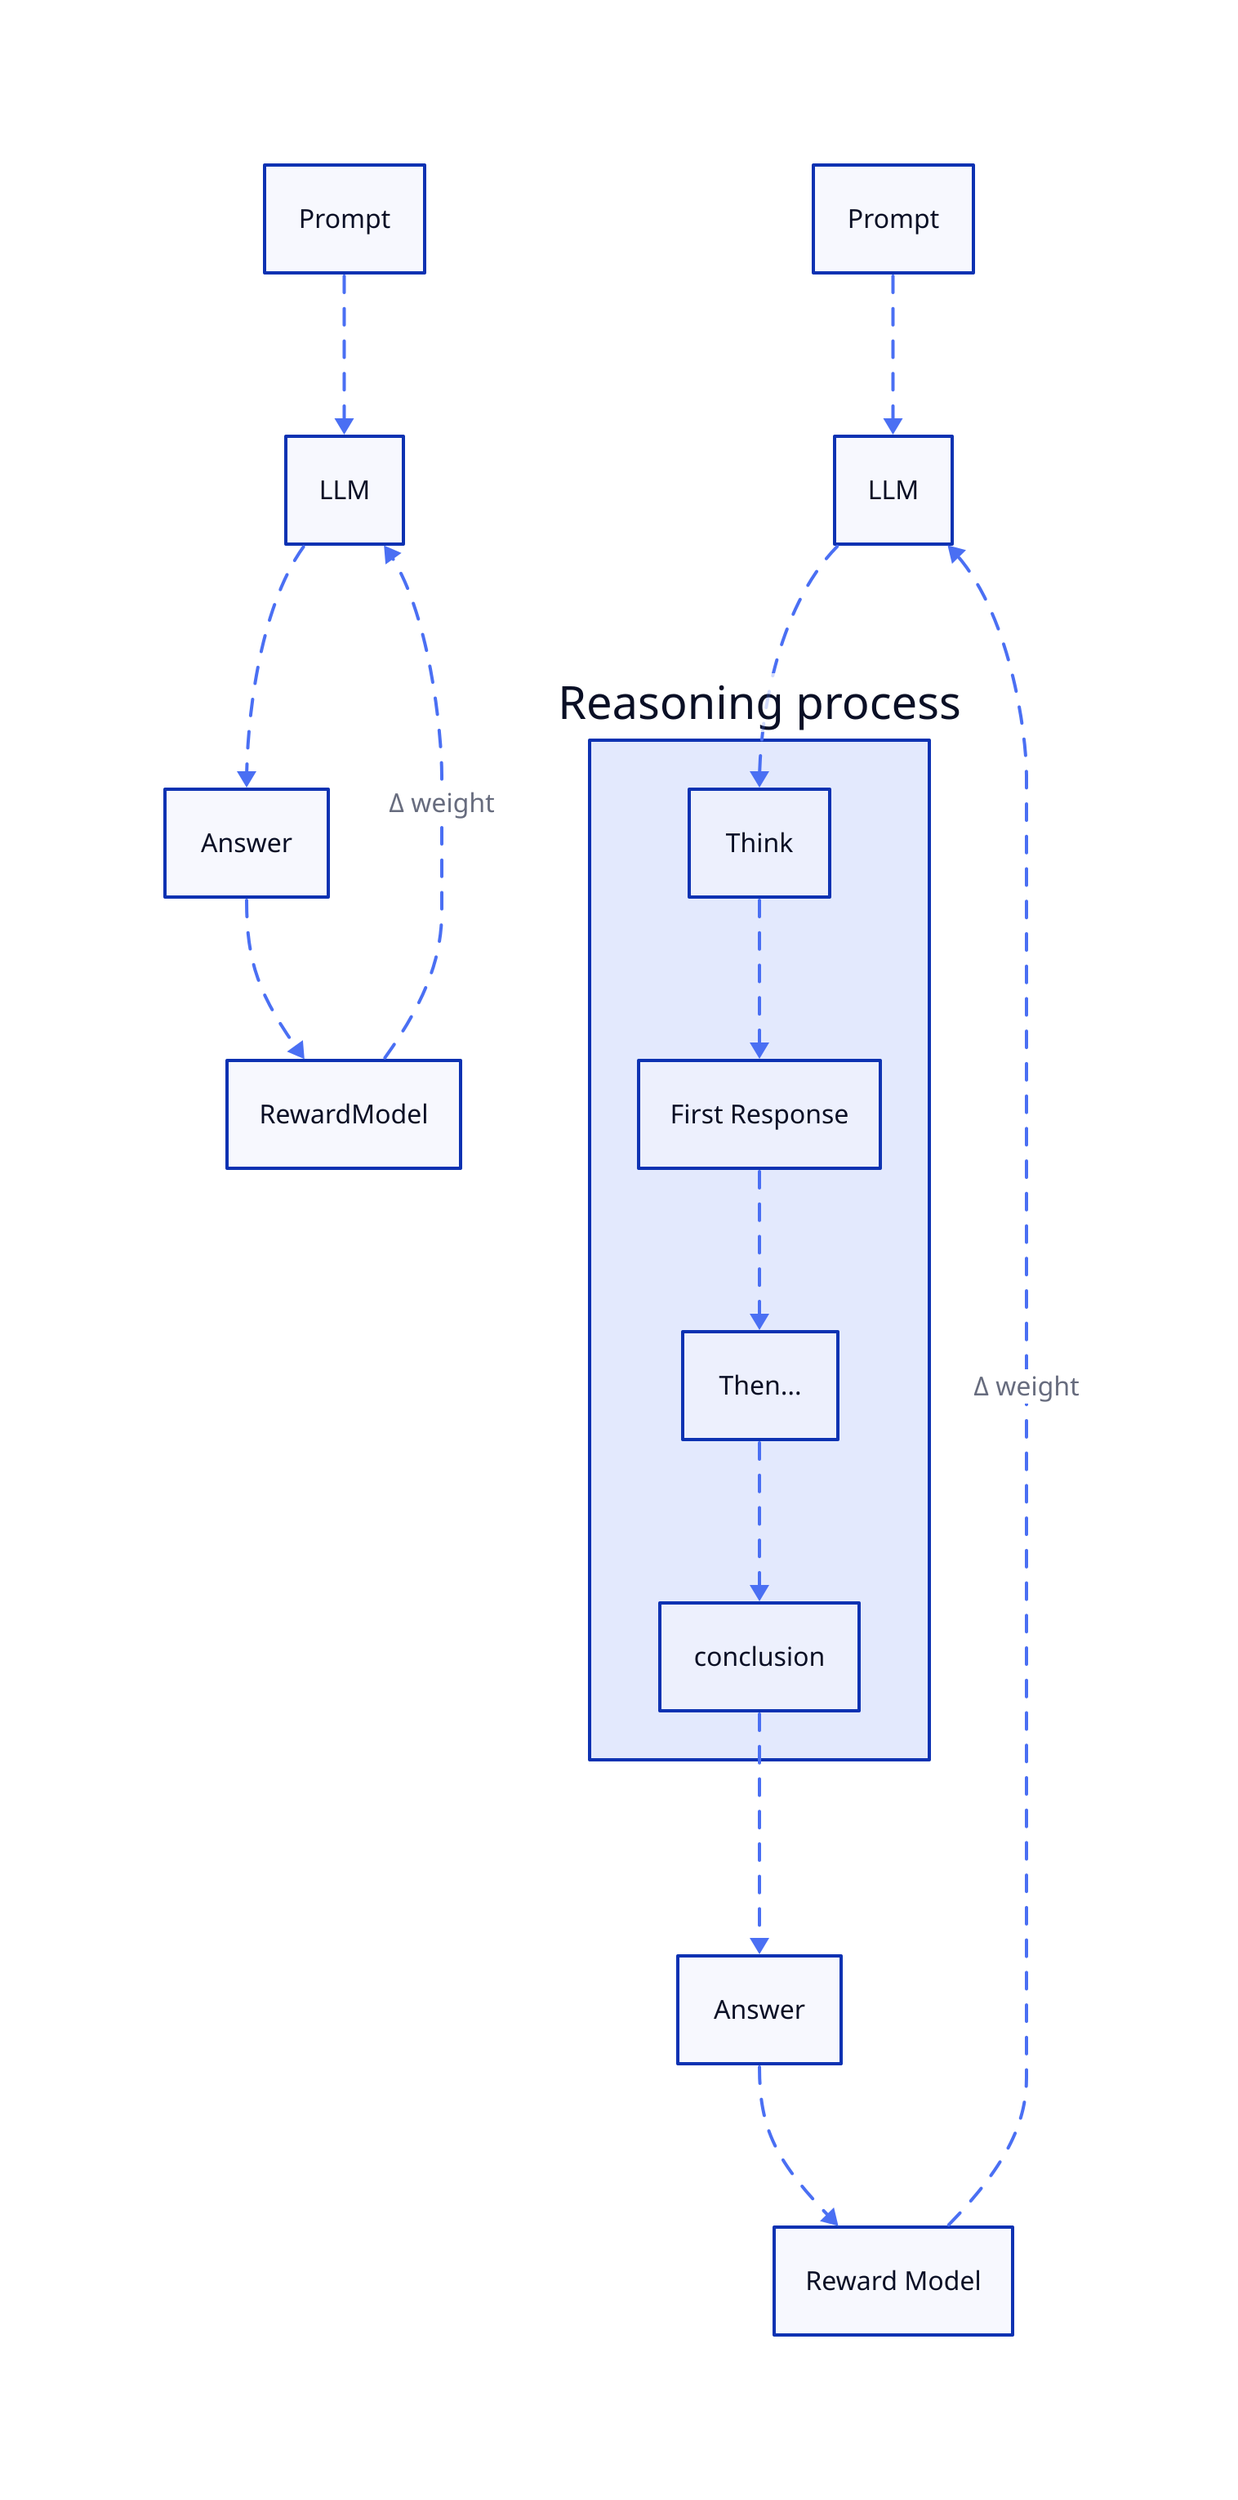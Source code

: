 direction: down

(** -> **)[*].style.stroke: "#4A6FF3"
(** -> **)[*].style.stroke-width: 2
(** -> **)[*].style.animated: true



Prompt -> LLM
LLM -> Answer
Answer -> RewardModel

Prompt1: Prompt
LLM1: LLM

Prompt1 -> LLM1
LLM1 -> reasoning.Think

reasoning: {
  label: "Reasoning process"
  FirstResponse: First Response
  Think -> FirstResponse
  then: Then...
  FirstResponse -> then
  then -> conclusion
}

answer1: Answer
reasoning.conclusion -> answer1

RewardModel1: Reward Model

answer1 -> RewardModel1

RewardModel1 -> LLM1: "Δ weight" {
  style: text
}

RewardModel -> LLM: "Δ weight" {
  style: text
}